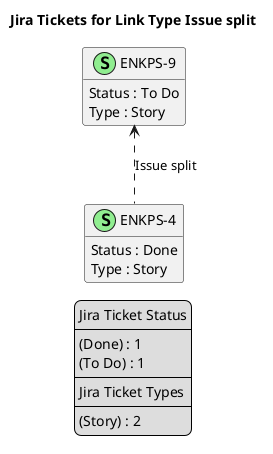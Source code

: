 @startuml
'https://plantuml.com/class-diagram

' GENERATE CLASS DIAGRAM ===========
' Generated at    : Tue Apr 23 13:03:14 CEST 2024

title Jira Tickets for Link Type Issue split
hide empty members

legend
Jira Ticket Status
----
(Done) : 1
(To Do) : 1
----
Jira Ticket Types
----
(Story) : 2
end legend


' Tickets =======
class "ENKPS-4" << (S,lightgreen) >> {
  Status : Done
  Type : Story
}

class "ENKPS-9" << (S,lightgreen) >> {
  Status : To Do
  Type : Story
}



' Links =======
"ENKPS-9" <.. "ENKPS-4" : Issue split


@enduml
